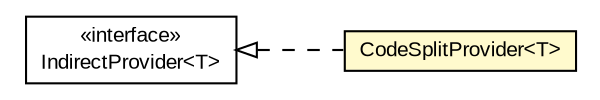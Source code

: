 #!/usr/local/bin/dot
#
# Class diagram 
# Generated by UMLGraph version R5_6-24-gf6e263 (http://www.umlgraph.org/)
#

digraph G {
	edge [fontname="arial",fontsize=10,labelfontname="arial",labelfontsize=10];
	node [fontname="arial",fontsize=10,shape=plaintext];
	nodesep=0.25;
	ranksep=0.5;
	rankdir=LR;
	// com.gwtplatform.common.client.IndirectProvider<T>
	c193836 [label=<<table title="com.gwtplatform.common.client.IndirectProvider" border="0" cellborder="1" cellspacing="0" cellpadding="2" port="p" href="./IndirectProvider.html">
		<tr><td><table border="0" cellspacing="0" cellpadding="1">
<tr><td align="center" balign="center"> &#171;interface&#187; </td></tr>
<tr><td align="center" balign="center"> IndirectProvider&lt;T&gt; </td></tr>
		</table></td></tr>
		</table>>, URL="./IndirectProvider.html", fontname="arial", fontcolor="black", fontsize=10.0];
	// com.gwtplatform.common.client.CodeSplitProvider<T>
	c193838 [label=<<table title="com.gwtplatform.common.client.CodeSplitProvider" border="0" cellborder="1" cellspacing="0" cellpadding="2" port="p" bgcolor="lemonChiffon" href="./CodeSplitProvider.html">
		<tr><td><table border="0" cellspacing="0" cellpadding="1">
<tr><td align="center" balign="center"> CodeSplitProvider&lt;T&gt; </td></tr>
		</table></td></tr>
		</table>>, URL="./CodeSplitProvider.html", fontname="arial", fontcolor="black", fontsize=10.0];
	//com.gwtplatform.common.client.CodeSplitProvider<T> implements com.gwtplatform.common.client.IndirectProvider<T>
	c193836:p -> c193838:p [dir=back,arrowtail=empty,style=dashed];
}

